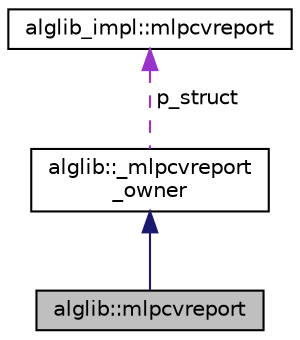 digraph "alglib::mlpcvreport"
{
  edge [fontname="Helvetica",fontsize="10",labelfontname="Helvetica",labelfontsize="10"];
  node [fontname="Helvetica",fontsize="10",shape=record];
  Node2 [label="alglib::mlpcvreport",height=0.2,width=0.4,color="black", fillcolor="grey75", style="filled", fontcolor="black"];
  Node3 -> Node2 [dir="back",color="midnightblue",fontsize="10",style="solid",fontname="Helvetica"];
  Node3 [label="alglib::_mlpcvreport\l_owner",height=0.2,width=0.4,color="black", fillcolor="white", style="filled",URL="$classalglib_1_1__mlpcvreport__owner.html"];
  Node4 -> Node3 [dir="back",color="darkorchid3",fontsize="10",style="dashed",label=" p_struct" ,fontname="Helvetica"];
  Node4 [label="alglib_impl::mlpcvreport",height=0.2,width=0.4,color="black", fillcolor="white", style="filled",URL="$structalglib__impl_1_1mlpcvreport.html"];
}
